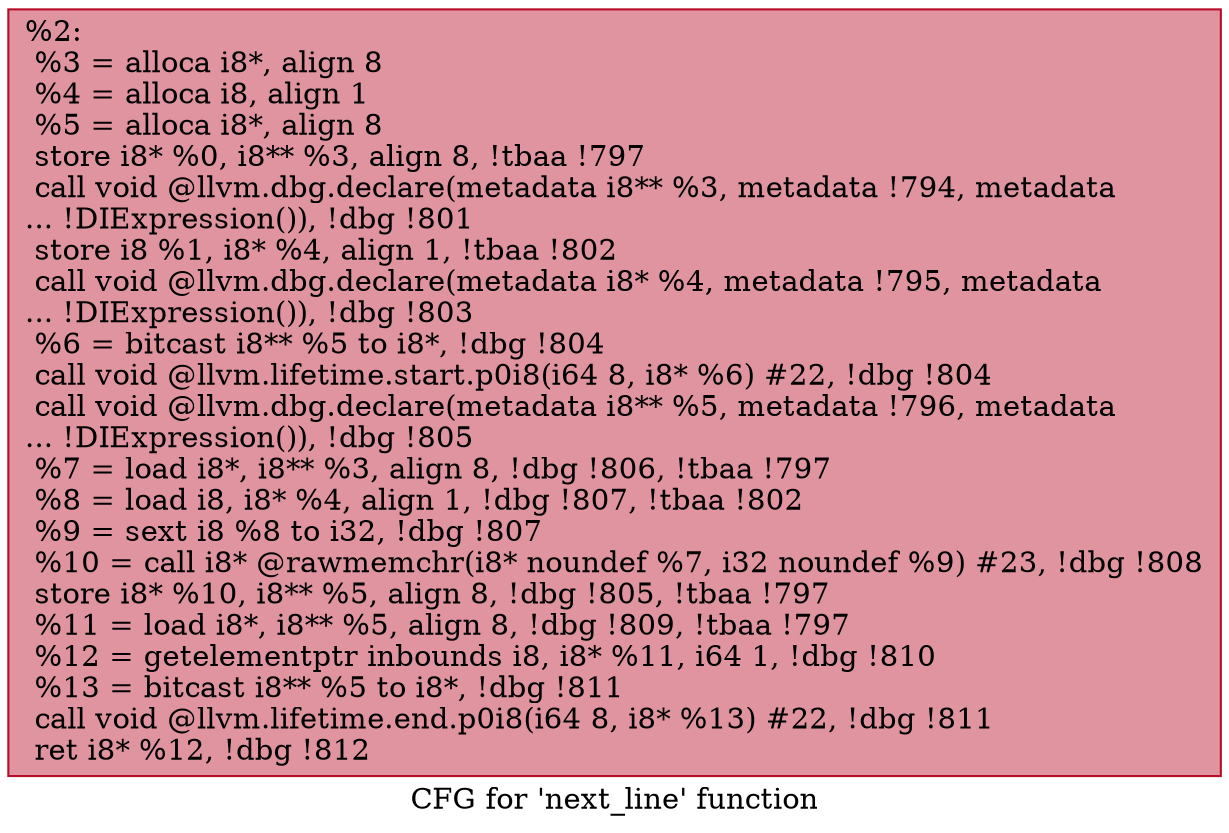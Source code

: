 digraph "CFG for 'next_line' function" {
	label="CFG for 'next_line' function";

	Node0x18ccd60 [shape=record,color="#b70d28ff", style=filled, fillcolor="#b70d2870",label="{%2:\l  %3 = alloca i8*, align 8\l  %4 = alloca i8, align 1\l  %5 = alloca i8*, align 8\l  store i8* %0, i8** %3, align 8, !tbaa !797\l  call void @llvm.dbg.declare(metadata i8** %3, metadata !794, metadata\l... !DIExpression()), !dbg !801\l  store i8 %1, i8* %4, align 1, !tbaa !802\l  call void @llvm.dbg.declare(metadata i8* %4, metadata !795, metadata\l... !DIExpression()), !dbg !803\l  %6 = bitcast i8** %5 to i8*, !dbg !804\l  call void @llvm.lifetime.start.p0i8(i64 8, i8* %6) #22, !dbg !804\l  call void @llvm.dbg.declare(metadata i8** %5, metadata !796, metadata\l... !DIExpression()), !dbg !805\l  %7 = load i8*, i8** %3, align 8, !dbg !806, !tbaa !797\l  %8 = load i8, i8* %4, align 1, !dbg !807, !tbaa !802\l  %9 = sext i8 %8 to i32, !dbg !807\l  %10 = call i8* @rawmemchr(i8* noundef %7, i32 noundef %9) #23, !dbg !808\l  store i8* %10, i8** %5, align 8, !dbg !805, !tbaa !797\l  %11 = load i8*, i8** %5, align 8, !dbg !809, !tbaa !797\l  %12 = getelementptr inbounds i8, i8* %11, i64 1, !dbg !810\l  %13 = bitcast i8** %5 to i8*, !dbg !811\l  call void @llvm.lifetime.end.p0i8(i64 8, i8* %13) #22, !dbg !811\l  ret i8* %12, !dbg !812\l}"];
}
